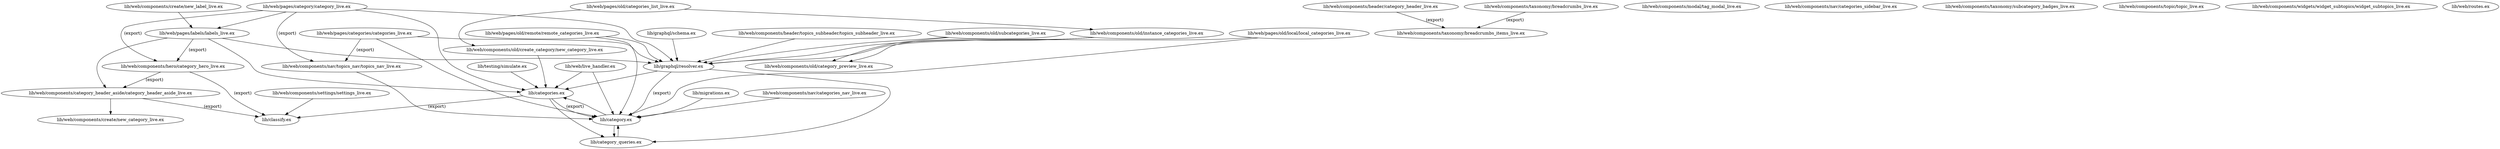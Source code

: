 digraph "xref graph" {
  "lib/categories.ex"
  "lib/categories.ex" -> "lib/category.ex" [label="(export)"]
  "lib/category.ex" -> "lib/categories.ex"
  "lib/category.ex" -> "lib/category_queries.ex"
  "lib/category_queries.ex" -> "lib/category.ex"
  "lib/categories.ex" -> "lib/category_queries.ex"
  "lib/categories.ex" -> "lib/classify.ex" [label="(export)"]
  "lib/category.ex"
  "lib/category_queries.ex"
  "lib/classify.ex"
  "lib/graphql/resolver.ex"
  "lib/graphql/resolver.ex" -> "lib/categories.ex"
  "lib/graphql/resolver.ex" -> "lib/category.ex" [label="(export)"]
  "lib/graphql/resolver.ex" -> "lib/category_queries.ex"
  "lib/graphql/schema.ex"
  "lib/graphql/schema.ex" -> "lib/graphql/resolver.ex"
  "lib/migrations.ex"
  "lib/migrations.ex" -> "lib/category.ex"
  "lib/testing/simulate.ex"
  "lib/testing/simulate.ex" -> "lib/categories.ex"
  "lib/web/components/category_header_aside/category_header_aside_live.ex"
  "lib/web/components/category_header_aside/category_header_aside_live.ex" -> "lib/classify.ex" [label="(export)"]
  "lib/web/components/category_header_aside/category_header_aside_live.ex" -> "lib/web/components/create/new_category_live.ex"
  "lib/web/components/create/new_category_live.ex"
  "lib/web/components/create/new_label_live.ex"
  "lib/web/components/create/new_label_live.ex" -> "lib/web/pages/labels/labels_live.ex"
  "lib/web/pages/labels/labels_live.ex" -> "lib/categories.ex"
  "lib/web/pages/labels/labels_live.ex" -> "lib/graphql/resolver.ex"
  "lib/web/pages/labels/labels_live.ex" -> "lib/web/components/category_header_aside/category_header_aside_live.ex"
  "lib/web/pages/labels/labels_live.ex" -> "lib/web/components/hero/category_hero_live.ex" [label="(export)"]
  "lib/web/components/hero/category_hero_live.ex" -> "lib/classify.ex" [label="(export)"]
  "lib/web/components/hero/category_hero_live.ex" -> "lib/web/components/category_header_aside/category_header_aside_live.ex" [label="(export)"]
  "lib/web/components/header/category_header_live.ex"
  "lib/web/components/header/category_header_live.ex" -> "lib/web/components/taxonomy/breadcrumbs_items_live.ex" [label="(export)"]
  "lib/web/components/header/topics_subheader/topics_subheader_live.ex"
  "lib/web/components/header/topics_subheader/topics_subheader_live.ex" -> "lib/graphql/resolver.ex"
  "lib/web/components/hero/category_hero_live.ex"
  "lib/web/components/modal/tag_modal_live.ex"
  "lib/web/components/nav/categories_nav_live.ex"
  "lib/web/components/nav/categories_nav_live.ex" -> "lib/category.ex"
  "lib/web/components/nav/categories_sidebar_live.ex"
  "lib/web/components/nav/topics_nav/topics_nav_live.ex"
  "lib/web/components/nav/topics_nav/topics_nav_live.ex" -> "lib/category.ex"
  "lib/web/components/old/category_preview_live.ex"
  "lib/web/components/old/create_category/new_category_live.ex"
  "lib/web/components/old/create_category/new_category_live.ex" -> "lib/categories.ex"
  "lib/web/components/old/instance_categories_live.ex"
  "lib/web/components/old/instance_categories_live.ex" -> "lib/graphql/resolver.ex"
  "lib/web/components/old/instance_categories_live.ex" -> "lib/web/components/old/category_preview_live.ex"
  "lib/web/components/old/subcategories_live.ex"
  "lib/web/components/old/subcategories_live.ex" -> "lib/graphql/resolver.ex"
  "lib/web/components/old/subcategories_live.ex" -> "lib/web/components/old/category_preview_live.ex"
  "lib/web/components/settings/settings_live.ex"
  "lib/web/components/settings/settings_live.ex" -> "lib/classify.ex"
  "lib/web/components/taxonomy/breadcrumbs_items_live.ex"
  "lib/web/components/taxonomy/breadcrumbs_live.ex"
  "lib/web/components/taxonomy/breadcrumbs_live.ex" -> "lib/web/components/taxonomy/breadcrumbs_items_live.ex" [label="(export)"]
  "lib/web/components/taxonomy/subcategory_badges_live.ex"
  "lib/web/components/topic/topic_live.ex"
  "lib/web/components/widgets/widget_subtopics/widget_subtopics_live.ex"
  "lib/web/live_handler.ex"
  "lib/web/live_handler.ex" -> "lib/categories.ex"
  "lib/web/live_handler.ex" -> "lib/category.ex"
  "lib/web/pages/categories/categories_live.ex"
  "lib/web/pages/categories/categories_live.ex" -> "lib/category.ex"
  "lib/web/pages/categories/categories_live.ex" -> "lib/graphql/resolver.ex"
  "lib/web/pages/categories/categories_live.ex" -> "lib/web/components/nav/topics_nav/topics_nav_live.ex" [label="(export)"]
  "lib/web/pages/category/category_live.ex"
  "lib/web/pages/category/category_live.ex" -> "lib/categories.ex"
  "lib/web/pages/category/category_live.ex" -> "lib/graphql/resolver.ex"
  "lib/web/pages/category/category_live.ex" -> "lib/web/components/hero/category_hero_live.ex" [label="(export)"]
  "lib/web/pages/category/category_live.ex" -> "lib/web/components/nav/topics_nav/topics_nav_live.ex" [label="(export)"]
  "lib/web/pages/category/category_live.ex" -> "lib/web/pages/labels/labels_live.ex"
  "lib/web/pages/labels/labels_live.ex"
  "lib/web/pages/old/categories_list_live.ex"
  "lib/web/pages/old/categories_list_live.ex" -> "lib/web/components/old/create_category/new_category_live.ex"
  "lib/web/pages/old/categories_list_live.ex" -> "lib/web/components/old/instance_categories_live.ex"
  "lib/web/pages/old/local/local_categories_live.ex"
  "lib/web/pages/old/local/local_categories_live.ex" -> "lib/category.ex"
  "lib/web/pages/old/local/local_categories_live.ex" -> "lib/graphql/resolver.ex"
  "lib/web/pages/old/remote/remote_categories_live.ex"
  "lib/web/pages/old/remote/remote_categories_live.ex" -> "lib/category.ex"
  "lib/web/pages/old/remote/remote_categories_live.ex" -> "lib/graphql/resolver.ex"
  "lib/web/routes.ex"
}
